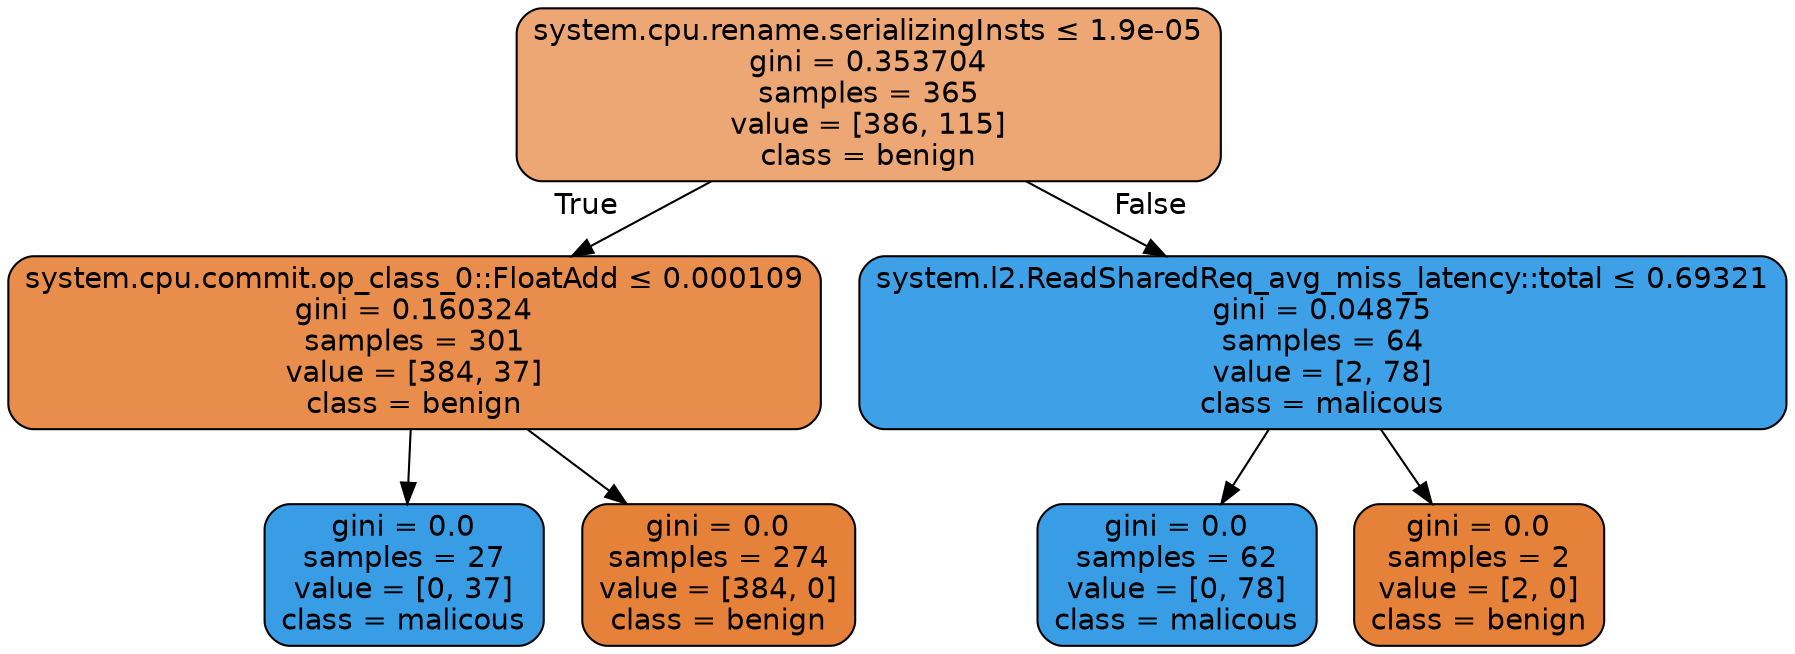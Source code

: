 digraph Tree {
node [shape=box, style="filled, rounded", color="black", fontname=helvetica] ;
edge [fontname=helvetica] ;
0 [label=<system.cpu.rename.serializingInsts &le; 1.9e-05<br/>gini = 0.353704<br/>samples = 365<br/>value = [386, 115]<br/>class = benign>, fillcolor="#eda774"] ;
1 [label=<system.cpu.commit.op_class_0::FloatAdd &le; 0.000109<br/>gini = 0.160324<br/>samples = 301<br/>value = [384, 37]<br/>class = benign>, fillcolor="#e88d4c"] ;
0 -> 1 [labeldistance=2.5, labelangle=45, headlabel="True"] ;
2 [label=<gini = 0.0<br/>samples = 27<br/>value = [0, 37]<br/>class = malicous>, fillcolor="#399de5"] ;
1 -> 2 ;
3 [label=<gini = 0.0<br/>samples = 274<br/>value = [384, 0]<br/>class = benign>, fillcolor="#e58139"] ;
1 -> 3 ;
4 [label=<system.l2.ReadSharedReq_avg_miss_latency::total &le; 0.69321<br/>gini = 0.04875<br/>samples = 64<br/>value = [2, 78]<br/>class = malicous>, fillcolor="#3ea0e6"] ;
0 -> 4 [labeldistance=2.5, labelangle=-45, headlabel="False"] ;
5 [label=<gini = 0.0<br/>samples = 62<br/>value = [0, 78]<br/>class = malicous>, fillcolor="#399de5"] ;
4 -> 5 ;
6 [label=<gini = 0.0<br/>samples = 2<br/>value = [2, 0]<br/>class = benign>, fillcolor="#e58139"] ;
4 -> 6 ;
}
